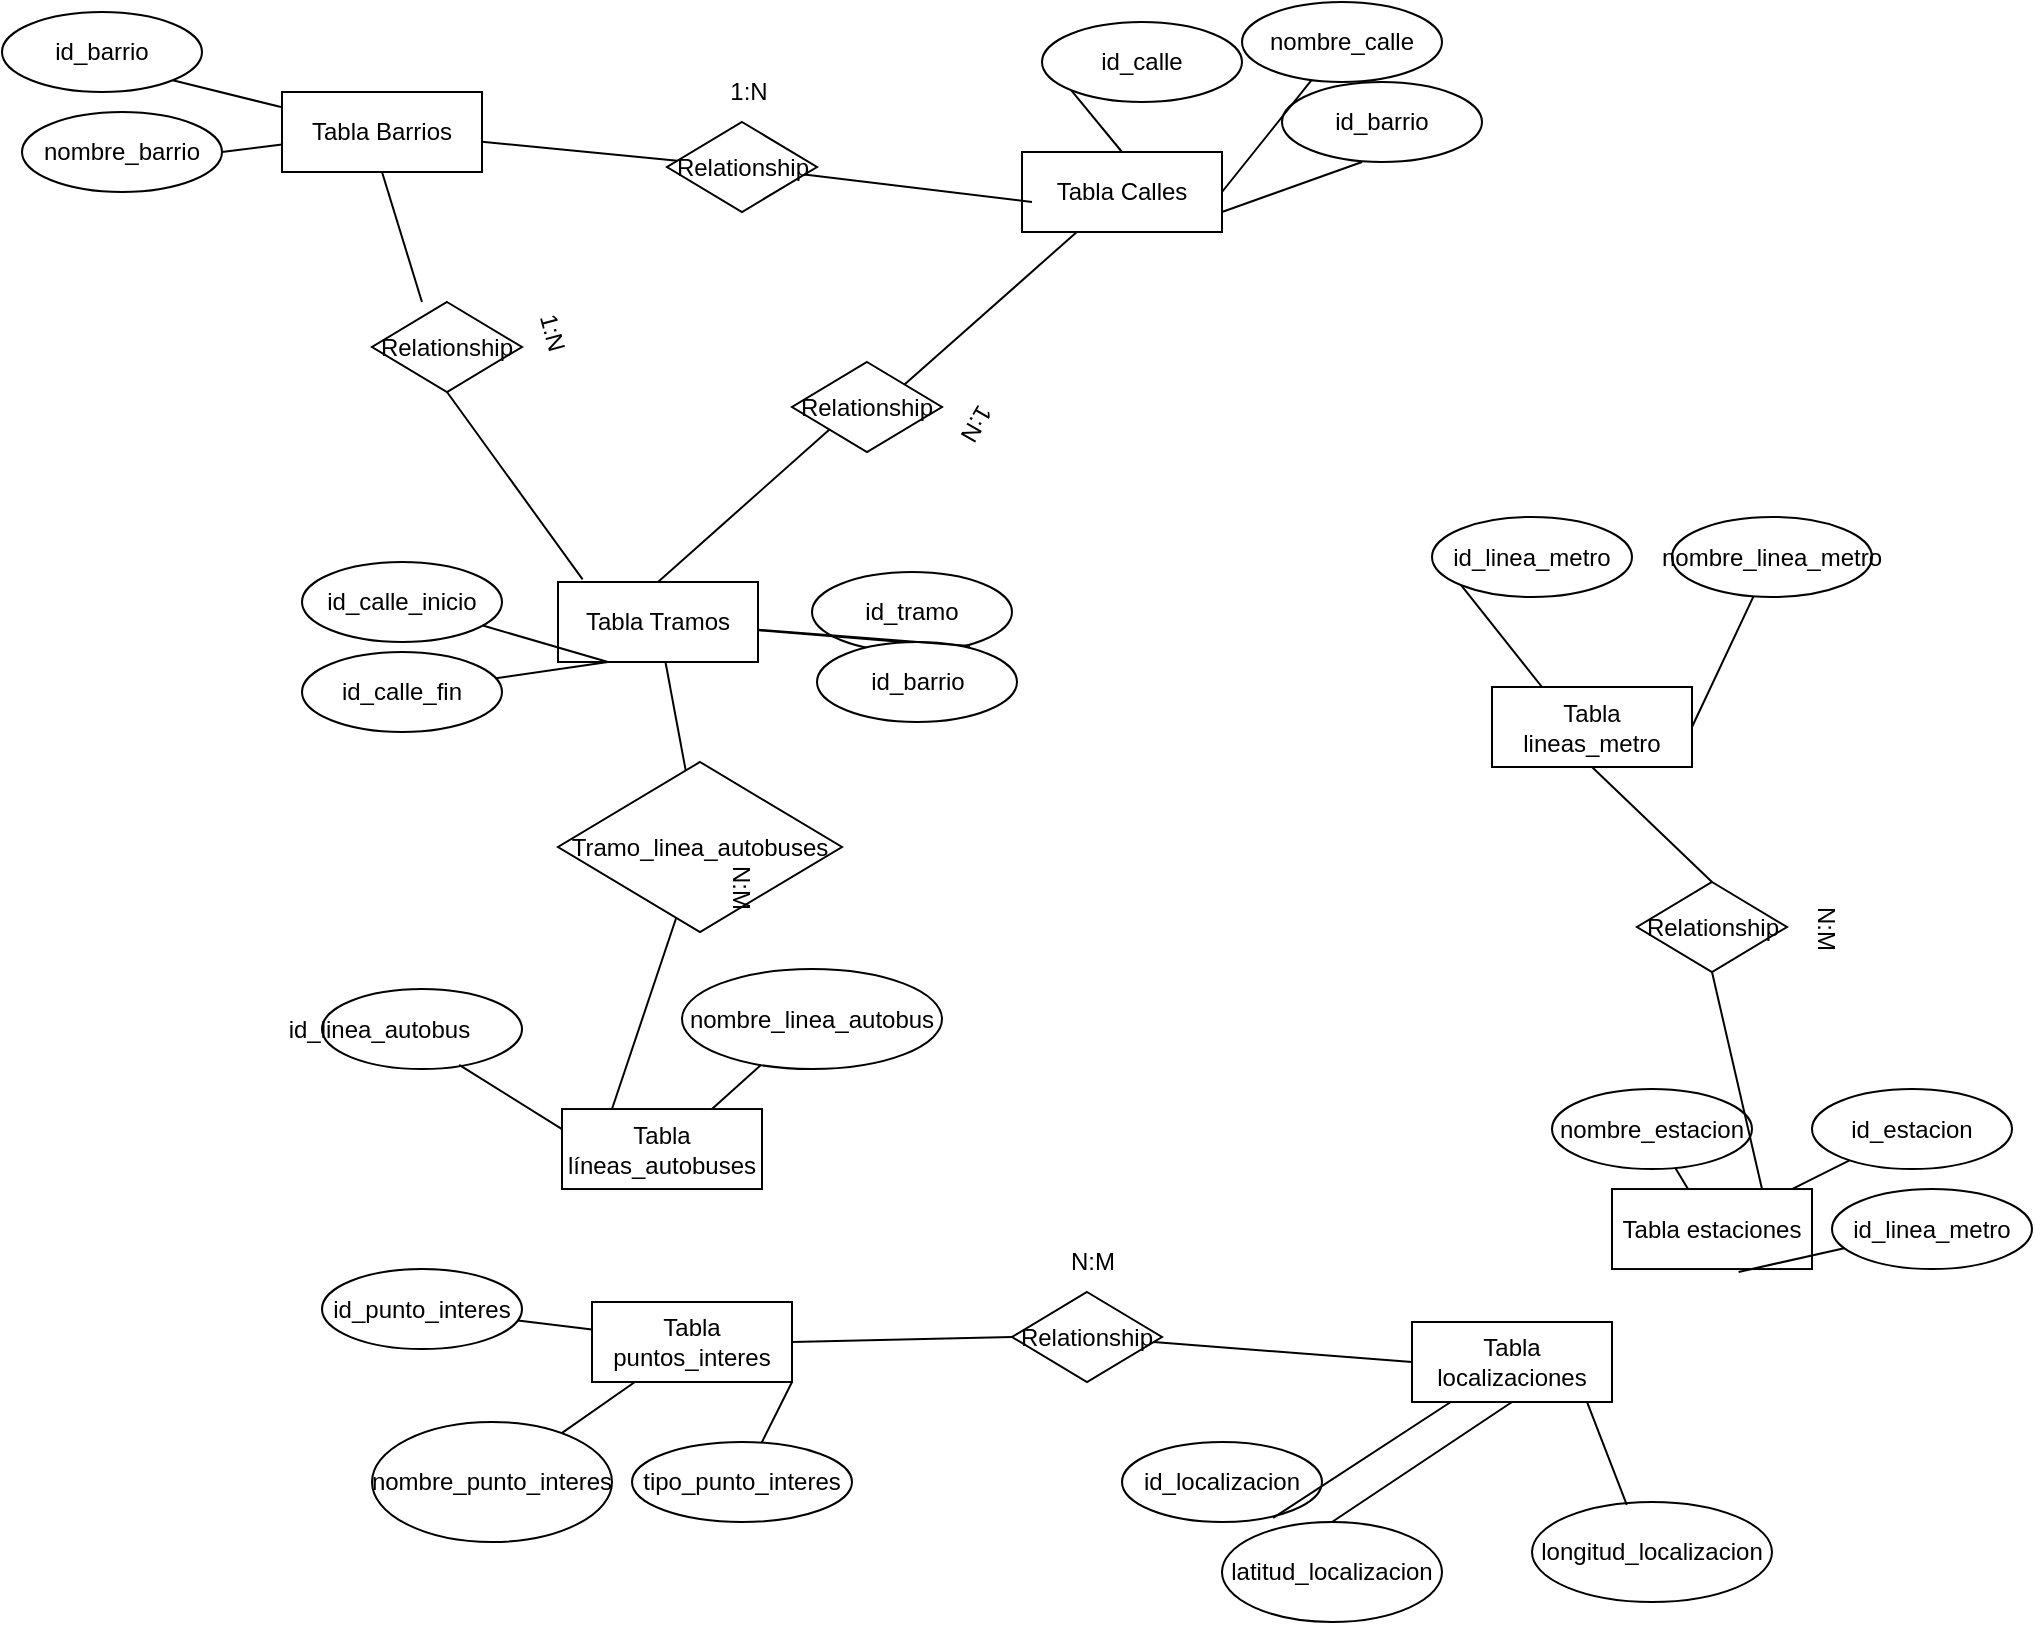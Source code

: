<mxfile version="22.1.2" type="github">
  <diagram name="Página-1" id="U7eRp_wIJ3z8M9ZFi2TI">
    <mxGraphModel dx="1941" dy="578" grid="1" gridSize="10" guides="1" tooltips="1" connect="1" arrows="1" fold="1" page="1" pageScale="1" pageWidth="827" pageHeight="1169" math="0" shadow="0">
      <root>
        <mxCell id="0" />
        <mxCell id="1" parent="0" />
        <mxCell id="X3y3t1-5_hOGcymcrG0z-1" value="Tabla Barrios" style="whiteSpace=wrap;html=1;align=center;" parent="1" vertex="1">
          <mxGeometry x="-100" y="75" width="100" height="40" as="geometry" />
        </mxCell>
        <mxCell id="X3y3t1-5_hOGcymcrG0z-2" value="Tabla Calles" style="whiteSpace=wrap;html=1;align=center;" parent="1" vertex="1">
          <mxGeometry x="270" y="105" width="100" height="40" as="geometry" />
        </mxCell>
        <mxCell id="X3y3t1-5_hOGcymcrG0z-3" value="Tabla estaciones" style="whiteSpace=wrap;html=1;align=center;" parent="1" vertex="1">
          <mxGeometry x="565" y="623.52" width="100" height="40" as="geometry" />
        </mxCell>
        <mxCell id="X3y3t1-5_hOGcymcrG0z-4" value="Tabla lineas_metro" style="whiteSpace=wrap;html=1;align=center;" parent="1" vertex="1">
          <mxGeometry x="505" y="372.5" width="100" height="40" as="geometry" />
        </mxCell>
        <mxCell id="X3y3t1-5_hOGcymcrG0z-5" value="Tabla líneas_autobuses" style="whiteSpace=wrap;html=1;align=center;" parent="1" vertex="1">
          <mxGeometry x="40" y="583.52" width="100" height="40" as="geometry" />
        </mxCell>
        <mxCell id="X3y3t1-5_hOGcymcrG0z-6" value="Tabla puntos_interes" style="whiteSpace=wrap;html=1;align=center;" parent="1" vertex="1">
          <mxGeometry x="55" y="680" width="100" height="40" as="geometry" />
        </mxCell>
        <mxCell id="X3y3t1-5_hOGcymcrG0z-7" value="Tabla localizaciones" style="whiteSpace=wrap;html=1;align=center;" parent="1" vertex="1">
          <mxGeometry x="465" y="690" width="100" height="40" as="geometry" />
        </mxCell>
        <mxCell id="X3y3t1-5_hOGcymcrG0z-8" value="Tabla Tramos" style="whiteSpace=wrap;html=1;align=center;" parent="1" vertex="1">
          <mxGeometry x="38" y="320" width="100" height="40" as="geometry" />
        </mxCell>
        <mxCell id="X3y3t1-5_hOGcymcrG0z-9" value="id_barrio" style="ellipse;whiteSpace=wrap;html=1;align=center;" parent="1" vertex="1">
          <mxGeometry x="-240" y="35" width="100" height="40" as="geometry" />
        </mxCell>
        <mxCell id="X3y3t1-5_hOGcymcrG0z-10" value="nombre_barrio" style="ellipse;whiteSpace=wrap;html=1;align=center;" parent="1" vertex="1">
          <mxGeometry x="-230" y="85" width="100" height="40" as="geometry" />
        </mxCell>
        <mxCell id="X3y3t1-5_hOGcymcrG0z-13" value="id_calle" style="ellipse;whiteSpace=wrap;html=1;align=center;" parent="1" vertex="1">
          <mxGeometry x="280" y="40" width="100" height="40" as="geometry" />
        </mxCell>
        <mxCell id="X3y3t1-5_hOGcymcrG0z-14" value="nombre_calle" style="ellipse;whiteSpace=wrap;html=1;align=center;" parent="1" vertex="1">
          <mxGeometry x="380" y="30" width="100" height="40" as="geometry" />
        </mxCell>
        <mxCell id="X3y3t1-5_hOGcymcrG0z-15" value="id_barrio" style="ellipse;whiteSpace=wrap;html=1;align=center;" parent="1" vertex="1">
          <mxGeometry x="400" y="70" width="100" height="40" as="geometry" />
        </mxCell>
        <mxCell id="X3y3t1-5_hOGcymcrG0z-17" value="id_tramo" style="ellipse;whiteSpace=wrap;html=1;align=center;" parent="1" vertex="1">
          <mxGeometry x="165" y="315" width="100" height="40" as="geometry" />
        </mxCell>
        <mxCell id="X3y3t1-5_hOGcymcrG0z-18" value="id_barrio" style="ellipse;whiteSpace=wrap;html=1;align=center;" parent="1" vertex="1">
          <mxGeometry x="167.5" y="350" width="100" height="40" as="geometry" />
        </mxCell>
        <mxCell id="X3y3t1-5_hOGcymcrG0z-19" value="id_calle_fin" style="ellipse;whiteSpace=wrap;html=1;align=center;" parent="1" vertex="1">
          <mxGeometry x="-90" y="355" width="100" height="40" as="geometry" />
        </mxCell>
        <mxCell id="X3y3t1-5_hOGcymcrG0z-20" value="id_calle_inicio" style="ellipse;whiteSpace=wrap;html=1;align=center;" parent="1" vertex="1">
          <mxGeometry x="-90" y="310" width="100" height="40" as="geometry" />
        </mxCell>
        <mxCell id="X3y3t1-5_hOGcymcrG0z-22" value="id_linea_autobus&lt;span style=&quot;white-space: pre;&quot;&gt;&#x9;&lt;/span&gt;&lt;span style=&quot;white-space: pre;&quot;&gt;&#x9;&lt;/span&gt;" style="ellipse;whiteSpace=wrap;html=1;align=center;" parent="1" vertex="1">
          <mxGeometry x="-80" y="523.52" width="100" height="40" as="geometry" />
        </mxCell>
        <mxCell id="X3y3t1-5_hOGcymcrG0z-23" value="nombre_linea_autobus" style="ellipse;whiteSpace=wrap;html=1;align=center;" parent="1" vertex="1">
          <mxGeometry x="100" y="513.52" width="130" height="50" as="geometry" />
        </mxCell>
        <mxCell id="X3y3t1-5_hOGcymcrG0z-24" value="id_linea_metro" style="ellipse;whiteSpace=wrap;html=1;align=center;" parent="1" vertex="1">
          <mxGeometry x="475" y="287.5" width="100" height="40" as="geometry" />
        </mxCell>
        <mxCell id="X3y3t1-5_hOGcymcrG0z-25" value="nombre_linea_metro" style="ellipse;whiteSpace=wrap;html=1;align=center;" parent="1" vertex="1">
          <mxGeometry x="595" y="287.5" width="100" height="40" as="geometry" />
        </mxCell>
        <mxCell id="X3y3t1-5_hOGcymcrG0z-26" value="nombre_estacion" style="ellipse;whiteSpace=wrap;html=1;align=center;" parent="1" vertex="1">
          <mxGeometry x="535" y="573.52" width="100" height="40" as="geometry" />
        </mxCell>
        <mxCell id="X3y3t1-5_hOGcymcrG0z-27" value="id_estacion" style="ellipse;whiteSpace=wrap;html=1;align=center;" parent="1" vertex="1">
          <mxGeometry x="665" y="573.52" width="100" height="40" as="geometry" />
        </mxCell>
        <mxCell id="X3y3t1-5_hOGcymcrG0z-28" value="id_linea_metro" style="ellipse;whiteSpace=wrap;html=1;align=center;" parent="1" vertex="1">
          <mxGeometry x="675" y="623.52" width="100" height="40" as="geometry" />
        </mxCell>
        <mxCell id="X3y3t1-5_hOGcymcrG0z-29" value="nombre_punto_interes" style="ellipse;whiteSpace=wrap;html=1;align=center;" parent="1" vertex="1">
          <mxGeometry x="-55" y="740" width="120" height="60" as="geometry" />
        </mxCell>
        <mxCell id="X3y3t1-5_hOGcymcrG0z-30" value="id_punto_interes" style="ellipse;whiteSpace=wrap;html=1;align=center;" parent="1" vertex="1">
          <mxGeometry x="-80" y="663.52" width="100" height="40" as="geometry" />
        </mxCell>
        <mxCell id="X3y3t1-5_hOGcymcrG0z-31" value="tipo_punto_interes" style="ellipse;whiteSpace=wrap;html=1;align=center;" parent="1" vertex="1">
          <mxGeometry x="75" y="750" width="110" height="40" as="geometry" />
        </mxCell>
        <mxCell id="X3y3t1-5_hOGcymcrG0z-32" value="latitud_localizacion" style="ellipse;whiteSpace=wrap;html=1;align=center;" parent="1" vertex="1">
          <mxGeometry x="370" y="790" width="110" height="50" as="geometry" />
        </mxCell>
        <mxCell id="X3y3t1-5_hOGcymcrG0z-33" value="longitud_localizacion" style="ellipse;whiteSpace=wrap;html=1;align=center;" parent="1" vertex="1">
          <mxGeometry x="525" y="780" width="120" height="50" as="geometry" />
        </mxCell>
        <mxCell id="X3y3t1-5_hOGcymcrG0z-34" value="id_localizacion" style="ellipse;whiteSpace=wrap;html=1;align=center;" parent="1" vertex="1">
          <mxGeometry x="320" y="750" width="100" height="40" as="geometry" />
        </mxCell>
        <mxCell id="X3y3t1-5_hOGcymcrG0z-43" value="" style="endArrow=none;html=1;rounded=0;exitX=1;exitY=1;exitDx=0;exitDy=0;" parent="1" source="X3y3t1-5_hOGcymcrG0z-9" target="X3y3t1-5_hOGcymcrG0z-1" edge="1">
          <mxGeometry relative="1" as="geometry">
            <mxPoint x="-80" y="35" as="sourcePoint" />
            <mxPoint x="80" y="35" as="targetPoint" />
          </mxGeometry>
        </mxCell>
        <mxCell id="X3y3t1-5_hOGcymcrG0z-44" value="" style="endArrow=none;html=1;rounded=0;exitX=1;exitY=0.5;exitDx=0;exitDy=0;" parent="1" source="X3y3t1-5_hOGcymcrG0z-10" target="X3y3t1-5_hOGcymcrG0z-1" edge="1">
          <mxGeometry relative="1" as="geometry">
            <mxPoint x="-114.22" y="129" as="sourcePoint" />
            <mxPoint x="-66.22" y="155" as="targetPoint" />
          </mxGeometry>
        </mxCell>
        <mxCell id="X3y3t1-5_hOGcymcrG0z-45" value="" style="endArrow=none;html=1;rounded=0;exitX=0;exitY=1;exitDx=0;exitDy=0;entryX=0.5;entryY=0;entryDx=0;entryDy=0;" parent="1" source="X3y3t1-5_hOGcymcrG0z-13" target="X3y3t1-5_hOGcymcrG0z-2" edge="1">
          <mxGeometry relative="1" as="geometry">
            <mxPoint x="190" y="50" as="sourcePoint" />
            <mxPoint x="350" y="50" as="targetPoint" />
          </mxGeometry>
        </mxCell>
        <mxCell id="X3y3t1-5_hOGcymcrG0z-46" value="" style="endArrow=none;html=1;rounded=0;entryX=1;entryY=0.5;entryDx=0;entryDy=0;" parent="1" source="X3y3t1-5_hOGcymcrG0z-14" target="X3y3t1-5_hOGcymcrG0z-2" edge="1">
          <mxGeometry relative="1" as="geometry">
            <mxPoint x="440.36" y="84" as="sourcePoint" />
            <mxPoint x="445.36" y="130" as="targetPoint" />
          </mxGeometry>
        </mxCell>
        <mxCell id="X3y3t1-5_hOGcymcrG0z-47" value="" style="endArrow=none;html=1;rounded=0;entryX=1;entryY=0.75;entryDx=0;entryDy=0;exitX=0.4;exitY=1;exitDx=0;exitDy=0;exitPerimeter=0;" parent="1" source="X3y3t1-5_hOGcymcrG0z-15" target="X3y3t1-5_hOGcymcrG0z-2" edge="1">
          <mxGeometry relative="1" as="geometry">
            <mxPoint x="489.52" y="90.12" as="sourcePoint" />
            <mxPoint x="436.52" y="151.12" as="targetPoint" />
          </mxGeometry>
        </mxCell>
        <mxCell id="X3y3t1-5_hOGcymcrG0z-49" value="" style="endArrow=none;html=1;rounded=0;exitX=0.25;exitY=1;exitDx=0;exitDy=0;" parent="1" source="X3y3t1-5_hOGcymcrG0z-8" target="X3y3t1-5_hOGcymcrG0z-20" edge="1">
          <mxGeometry relative="1" as="geometry">
            <mxPoint x="-82" y="390" as="sourcePoint" />
            <mxPoint x="-152" y="415" as="targetPoint" />
          </mxGeometry>
        </mxCell>
        <mxCell id="X3y3t1-5_hOGcymcrG0z-50" value="" style="endArrow=none;html=1;rounded=0;exitX=0.25;exitY=1;exitDx=0;exitDy=0;" parent="1" source="X3y3t1-5_hOGcymcrG0z-8" target="X3y3t1-5_hOGcymcrG0z-19" edge="1">
          <mxGeometry relative="1" as="geometry">
            <mxPoint x="-72" y="380" as="sourcePoint" />
            <mxPoint x="-142" y="405" as="targetPoint" />
          </mxGeometry>
        </mxCell>
        <mxCell id="X3y3t1-5_hOGcymcrG0z-51" value="" style="endArrow=none;html=1;rounded=0;exitX=0.43;exitY=0;exitDx=0;exitDy=0;exitPerimeter=0;" parent="1" source="X3y3t1-5_hOGcymcrG0z-18" target="X3y3t1-5_hOGcymcrG0z-8" edge="1">
          <mxGeometry relative="1" as="geometry">
            <mxPoint x="127.04" y="395" as="sourcePoint" />
            <mxPoint x="118.04" y="425" as="targetPoint" />
          </mxGeometry>
        </mxCell>
        <mxCell id="X3y3t1-5_hOGcymcrG0z-52" value="" style="endArrow=none;html=1;rounded=0;entryX=0.79;entryY=0.925;entryDx=0;entryDy=0;entryPerimeter=0;" parent="1" source="X3y3t1-5_hOGcymcrG0z-8" target="X3y3t1-5_hOGcymcrG0z-17" edge="1">
          <mxGeometry relative="1" as="geometry">
            <mxPoint x="174.09" y="352.5" as="sourcePoint" />
            <mxPoint x="136.09" y="317.5" as="targetPoint" />
          </mxGeometry>
        </mxCell>
        <mxCell id="X3y3t1-5_hOGcymcrG0z-55" value="" style="endArrow=none;html=1;rounded=0;exitX=0.686;exitY=0.949;exitDx=0;exitDy=0;exitPerimeter=0;entryX=0;entryY=0.25;entryDx=0;entryDy=0;" parent="1" source="X3y3t1-5_hOGcymcrG0z-22" target="X3y3t1-5_hOGcymcrG0z-5" edge="1">
          <mxGeometry relative="1" as="geometry">
            <mxPoint x="-130" y="623.52" as="sourcePoint" />
            <mxPoint x="30" y="623.52" as="targetPoint" />
          </mxGeometry>
        </mxCell>
        <mxCell id="X3y3t1-5_hOGcymcrG0z-56" value="" style="endArrow=none;html=1;rounded=0;entryX=0.75;entryY=0;entryDx=0;entryDy=0;" parent="1" source="X3y3t1-5_hOGcymcrG0z-23" target="X3y3t1-5_hOGcymcrG0z-5" edge="1">
          <mxGeometry relative="1" as="geometry">
            <mxPoint x="64.7" y="531.52" as="sourcePoint" />
            <mxPoint x="115.7" y="563.52" as="targetPoint" />
          </mxGeometry>
        </mxCell>
        <mxCell id="X3y3t1-5_hOGcymcrG0z-57" value="" style="endArrow=none;html=1;rounded=0;exitX=0;exitY=1;exitDx=0;exitDy=0;entryX=0.25;entryY=0;entryDx=0;entryDy=0;" parent="1" source="X3y3t1-5_hOGcymcrG0z-24" target="X3y3t1-5_hOGcymcrG0z-4" edge="1">
          <mxGeometry relative="1" as="geometry">
            <mxPoint x="424.7" y="390.5" as="sourcePoint" />
            <mxPoint x="475.7" y="422.5" as="targetPoint" />
          </mxGeometry>
        </mxCell>
        <mxCell id="X3y3t1-5_hOGcymcrG0z-58" value="" style="endArrow=none;html=1;rounded=0;entryX=1;entryY=0.5;entryDx=0;entryDy=0;" parent="1" source="X3y3t1-5_hOGcymcrG0z-25" target="X3y3t1-5_hOGcymcrG0z-4" edge="1">
          <mxGeometry relative="1" as="geometry">
            <mxPoint x="625" y="402.5" as="sourcePoint" />
            <mxPoint x="785" y="402.5" as="targetPoint" />
          </mxGeometry>
        </mxCell>
        <mxCell id="X3y3t1-5_hOGcymcrG0z-59" value="" style="endArrow=none;html=1;rounded=0;" parent="1" source="X3y3t1-5_hOGcymcrG0z-26" target="X3y3t1-5_hOGcymcrG0z-3" edge="1">
          <mxGeometry relative="1" as="geometry">
            <mxPoint x="516" y="588.52" as="sourcePoint" />
            <mxPoint x="485" y="653.52" as="targetPoint" />
          </mxGeometry>
        </mxCell>
        <mxCell id="X3y3t1-5_hOGcymcrG0z-60" value="" style="endArrow=none;html=1;rounded=0;" parent="1" source="X3y3t1-5_hOGcymcrG0z-27" target="X3y3t1-5_hOGcymcrG0z-3" edge="1">
          <mxGeometry relative="1" as="geometry">
            <mxPoint x="654.71" y="528.52" as="sourcePoint" />
            <mxPoint x="664.71" y="573.52" as="targetPoint" />
          </mxGeometry>
        </mxCell>
        <mxCell id="X3y3t1-5_hOGcymcrG0z-61" value="" style="endArrow=none;html=1;rounded=0;entryX=0.633;entryY=1.037;entryDx=0;entryDy=0;entryPerimeter=0;" parent="1" source="X3y3t1-5_hOGcymcrG0z-28" target="X3y3t1-5_hOGcymcrG0z-3" edge="1">
          <mxGeometry relative="1" as="geometry">
            <mxPoint x="665" y="643.52" as="sourcePoint" />
            <mxPoint x="625" y="643.52" as="targetPoint" />
          </mxGeometry>
        </mxCell>
        <mxCell id="X3y3t1-5_hOGcymcrG0z-62" value="" style="endArrow=none;html=1;rounded=0;" parent="1" source="X3y3t1-5_hOGcymcrG0z-6" target="X3y3t1-5_hOGcymcrG0z-30" edge="1">
          <mxGeometry relative="1" as="geometry">
            <mxPoint x="204" y="680.04" as="sourcePoint" />
            <mxPoint x="255" y="712.04" as="targetPoint" />
          </mxGeometry>
        </mxCell>
        <mxCell id="X3y3t1-5_hOGcymcrG0z-63" value="" style="endArrow=none;html=1;rounded=0;" parent="1" source="X3y3t1-5_hOGcymcrG0z-6" target="X3y3t1-5_hOGcymcrG0z-29" edge="1">
          <mxGeometry relative="1" as="geometry">
            <mxPoint x="215.81" y="792.42" as="sourcePoint" />
            <mxPoint x="184.81" y="790.42" as="targetPoint" />
          </mxGeometry>
        </mxCell>
        <mxCell id="X3y3t1-5_hOGcymcrG0z-64" value="" style="endArrow=none;html=1;rounded=0;exitX=0.756;exitY=0.949;exitDx=0;exitDy=0;exitPerimeter=0;" parent="1" source="X3y3t1-5_hOGcymcrG0z-34" target="X3y3t1-5_hOGcymcrG0z-7" edge="1">
          <mxGeometry relative="1" as="geometry">
            <mxPoint x="340.565" y="740" as="sourcePoint" />
            <mxPoint x="375.0" y="805" as="targetPoint" />
          </mxGeometry>
        </mxCell>
        <mxCell id="X3y3t1-5_hOGcymcrG0z-66" value="" style="endArrow=none;html=1;rounded=0;exitX=0.5;exitY=0;exitDx=0;exitDy=0;entryX=0.5;entryY=1;entryDx=0;entryDy=0;" parent="1" source="X3y3t1-5_hOGcymcrG0z-32" target="X3y3t1-5_hOGcymcrG0z-7" edge="1">
          <mxGeometry relative="1" as="geometry">
            <mxPoint x="401" y="754.52" as="sourcePoint" />
            <mxPoint x="465" y="749.52" as="targetPoint" />
          </mxGeometry>
        </mxCell>
        <mxCell id="X3y3t1-5_hOGcymcrG0z-67" value="" style="endArrow=none;html=1;rounded=0;exitX=0.395;exitY=0.029;exitDx=0;exitDy=0;entryX=0.874;entryY=0.993;entryDx=0;entryDy=0;entryPerimeter=0;exitPerimeter=0;" parent="1" source="X3y3t1-5_hOGcymcrG0z-33" target="X3y3t1-5_hOGcymcrG0z-7" edge="1">
          <mxGeometry relative="1" as="geometry">
            <mxPoint x="480" y="790" as="sourcePoint" />
            <mxPoint x="570" y="730" as="targetPoint" />
          </mxGeometry>
        </mxCell>
        <mxCell id="X3y3t1-5_hOGcymcrG0z-70" value="Relationship" style="shape=rhombus;perimeter=rhombusPerimeter;whiteSpace=wrap;html=1;align=center;" parent="1" vertex="1">
          <mxGeometry x="92.5" y="90" width="75" height="45" as="geometry" />
        </mxCell>
        <mxCell id="X3y3t1-5_hOGcymcrG0z-71" value="" style="endArrow=none;html=1;rounded=0;" parent="1" source="X3y3t1-5_hOGcymcrG0z-1" target="X3y3t1-5_hOGcymcrG0z-70" edge="1">
          <mxGeometry relative="1" as="geometry">
            <mxPoint x="80" y="50" as="sourcePoint" />
            <mxPoint x="240" y="50" as="targetPoint" />
          </mxGeometry>
        </mxCell>
        <mxCell id="X3y3t1-5_hOGcymcrG0z-73" value="" style="endArrow=none;html=1;rounded=0;" parent="1" source="X3y3t1-5_hOGcymcrG0z-70" edge="1">
          <mxGeometry relative="1" as="geometry">
            <mxPoint x="230.66" y="130.08" as="sourcePoint" />
            <mxPoint x="275" y="130" as="targetPoint" />
          </mxGeometry>
        </mxCell>
        <mxCell id="X3y3t1-5_hOGcymcrG0z-78" value="" style="endArrow=none;html=1;rounded=0;entryX=1;entryY=0;entryDx=0;entryDy=0;" parent="1" source="X3y3t1-5_hOGcymcrG0z-2" target="X3y3t1-5_hOGcymcrG0z-79" edge="1">
          <mxGeometry relative="1" as="geometry">
            <mxPoint x="82.27" y="290.14" as="sourcePoint" />
            <mxPoint x="220" y="240" as="targetPoint" />
          </mxGeometry>
        </mxCell>
        <mxCell id="X3y3t1-5_hOGcymcrG0z-79" value="Relationship" style="shape=rhombus;perimeter=rhombusPerimeter;whiteSpace=wrap;html=1;align=center;" parent="1" vertex="1">
          <mxGeometry x="155" y="210" width="75" height="45" as="geometry" />
        </mxCell>
        <mxCell id="X3y3t1-5_hOGcymcrG0z-80" value="" style="endArrow=none;html=1;rounded=0;entryX=0.5;entryY=0;entryDx=0;entryDy=0;exitX=0;exitY=1;exitDx=0;exitDy=0;" parent="1" source="X3y3t1-5_hOGcymcrG0z-79" target="X3y3t1-5_hOGcymcrG0z-8" edge="1">
          <mxGeometry relative="1" as="geometry">
            <mxPoint x="130.18" y="180" as="sourcePoint" />
            <mxPoint x="21.18" y="266" as="targetPoint" />
          </mxGeometry>
        </mxCell>
        <mxCell id="X3y3t1-5_hOGcymcrG0z-81" value="Relationship" style="shape=rhombus;perimeter=rhombusPerimeter;whiteSpace=wrap;html=1;align=center;" parent="1" vertex="1">
          <mxGeometry x="-55" y="180" width="75" height="45" as="geometry" />
        </mxCell>
        <mxCell id="X3y3t1-5_hOGcymcrG0z-82" value="" style="endArrow=none;html=1;rounded=0;exitX=0.5;exitY=1;exitDx=0;exitDy=0;entryX=0.333;entryY=0;entryDx=0;entryDy=0;entryPerimeter=0;" parent="1" source="X3y3t1-5_hOGcymcrG0z-1" target="X3y3t1-5_hOGcymcrG0z-81" edge="1">
          <mxGeometry relative="1" as="geometry">
            <mxPoint x="-32.73" y="125.64" as="sourcePoint" />
            <mxPoint x="65.27" y="134.64" as="targetPoint" />
          </mxGeometry>
        </mxCell>
        <mxCell id="X3y3t1-5_hOGcymcrG0z-84" value="" style="endArrow=none;html=1;rounded=0;exitX=0.5;exitY=1;exitDx=0;exitDy=0;entryX=0.123;entryY=-0.032;entryDx=0;entryDy=0;entryPerimeter=0;" parent="1" source="X3y3t1-5_hOGcymcrG0z-81" target="X3y3t1-5_hOGcymcrG0z-8" edge="1">
          <mxGeometry relative="1" as="geometry">
            <mxPoint x="60.02" y="180" as="sourcePoint" />
            <mxPoint x="98.02" y="245" as="targetPoint" />
          </mxGeometry>
        </mxCell>
        <mxCell id="X3y3t1-5_hOGcymcrG0z-86" value="" style="endArrow=none;html=1;rounded=0;exitX=0.5;exitY=1;exitDx=0;exitDy=0;entryX=0.5;entryY=0;entryDx=0;entryDy=0;" parent="1" source="X3y3t1-5_hOGcymcrG0z-4" target="X3y3t1-5_hOGcymcrG0z-87" edge="1">
          <mxGeometry relative="1" as="geometry">
            <mxPoint x="464.6" y="296.25" as="sourcePoint" />
            <mxPoint x="550" y="450" as="targetPoint" />
          </mxGeometry>
        </mxCell>
        <mxCell id="X3y3t1-5_hOGcymcrG0z-87" value="Relationship" style="shape=rhombus;perimeter=rhombusPerimeter;whiteSpace=wrap;html=1;align=center;" parent="1" vertex="1">
          <mxGeometry x="577.5" y="470" width="75" height="45" as="geometry" />
        </mxCell>
        <mxCell id="X3y3t1-5_hOGcymcrG0z-88" value="" style="endArrow=none;html=1;rounded=0;exitX=0.5;exitY=1;exitDx=0;exitDy=0;entryX=0.75;entryY=0;entryDx=0;entryDy=0;" parent="1" source="X3y3t1-5_hOGcymcrG0z-87" target="X3y3t1-5_hOGcymcrG0z-3" edge="1">
          <mxGeometry relative="1" as="geometry">
            <mxPoint x="465" y="480.5" as="sourcePoint" />
            <mxPoint x="525" y="537.5" as="targetPoint" />
          </mxGeometry>
        </mxCell>
        <mxCell id="X3y3t1-5_hOGcymcrG0z-89" value="" style="endArrow=none;html=1;rounded=0;" parent="1" source="X3y3t1-5_hOGcymcrG0z-8" target="X3y3t1-5_hOGcymcrG0z-90" edge="1">
          <mxGeometry relative="1" as="geometry">
            <mxPoint x="20.5" y="479.8" as="sourcePoint" />
            <mxPoint x="88" y="470" as="targetPoint" />
          </mxGeometry>
        </mxCell>
        <mxCell id="X3y3t1-5_hOGcymcrG0z-90" value="Tramo_linea_autobuses" style="shape=rhombus;perimeter=rhombusPerimeter;whiteSpace=wrap;html=1;align=center;" parent="1" vertex="1">
          <mxGeometry x="38" y="410" width="142" height="85" as="geometry" />
        </mxCell>
        <mxCell id="X3y3t1-5_hOGcymcrG0z-91" value="" style="endArrow=none;html=1;rounded=0;entryX=0.25;entryY=0;entryDx=0;entryDy=0;" parent="1" source="X3y3t1-5_hOGcymcrG0z-90" target="X3y3t1-5_hOGcymcrG0z-5" edge="1">
          <mxGeometry relative="1" as="geometry">
            <mxPoint x="154.89" y="432.31" as="sourcePoint" />
            <mxPoint x="146.89" y="523.31" as="targetPoint" />
          </mxGeometry>
        </mxCell>
        <mxCell id="X3y3t1-5_hOGcymcrG0z-93" value="" style="endArrow=none;html=1;rounded=0;exitX=1;exitY=1;exitDx=0;exitDy=0;" parent="1" source="X3y3t1-5_hOGcymcrG0z-6" target="X3y3t1-5_hOGcymcrG0z-31" edge="1">
          <mxGeometry relative="1" as="geometry">
            <mxPoint x="200.25" y="680" as="sourcePoint" />
            <mxPoint x="165.25" y="790" as="targetPoint" />
          </mxGeometry>
        </mxCell>
        <mxCell id="X3y3t1-5_hOGcymcrG0z-94" value="" style="endArrow=none;html=1;rounded=0;entryX=1;entryY=0.5;entryDx=0;entryDy=0;exitX=0;exitY=0.5;exitDx=0;exitDy=0;" parent="1" source="X3y3t1-5_hOGcymcrG0z-96" target="X3y3t1-5_hOGcymcrG0z-6" edge="1">
          <mxGeometry relative="1" as="geometry">
            <mxPoint x="235" y="690" as="sourcePoint" />
            <mxPoint x="220.43" y="739.7" as="targetPoint" />
          </mxGeometry>
        </mxCell>
        <mxCell id="X3y3t1-5_hOGcymcrG0z-96" value="Relationship" style="shape=rhombus;perimeter=rhombusPerimeter;whiteSpace=wrap;html=1;align=center;" parent="1" vertex="1">
          <mxGeometry x="265" y="675" width="75" height="45" as="geometry" />
        </mxCell>
        <mxCell id="X3y3t1-5_hOGcymcrG0z-97" value="" style="endArrow=none;html=1;rounded=0;exitX=0;exitY=0.5;exitDx=0;exitDy=0;" parent="1" source="X3y3t1-5_hOGcymcrG0z-7" target="X3y3t1-5_hOGcymcrG0z-96" edge="1">
          <mxGeometry relative="1" as="geometry">
            <mxPoint x="397.5" y="690.5" as="sourcePoint" />
            <mxPoint x="342.5" y="692.5" as="targetPoint" />
          </mxGeometry>
        </mxCell>
        <mxCell id="X3y3t1-5_hOGcymcrG0z-98" value="1:N" style="text;html=1;align=center;verticalAlign=middle;resizable=0;points=[];autosize=1;strokeColor=none;fillColor=none;" parent="1" vertex="1">
          <mxGeometry x="113" y="60" width="40" height="30" as="geometry" />
        </mxCell>
        <mxCell id="X3y3t1-5_hOGcymcrG0z-99" value="N:M" style="text;html=1;align=center;verticalAlign=middle;resizable=0;points=[];autosize=1;strokeColor=none;fillColor=none;rotation=90;" parent="1" vertex="1">
          <mxGeometry x="105" y="457.5" width="50" height="30" as="geometry" />
        </mxCell>
        <mxCell id="X3y3t1-5_hOGcymcrG0z-100" value="N:M" style="text;html=1;align=center;verticalAlign=middle;resizable=0;points=[];autosize=1;strokeColor=none;fillColor=none;rotation=90;" parent="1" vertex="1">
          <mxGeometry x="647.5" y="477.5" width="50" height="30" as="geometry" />
        </mxCell>
        <mxCell id="X3y3t1-5_hOGcymcrG0z-102" value="N:M" style="text;html=1;align=center;verticalAlign=middle;resizable=0;points=[];autosize=1;strokeColor=none;fillColor=none;rotation=0;" parent="1" vertex="1">
          <mxGeometry x="280" y="645" width="50" height="30" as="geometry" />
        </mxCell>
        <mxCell id="X3y3t1-5_hOGcymcrG0z-103" value="1:N" style="text;html=1;align=center;verticalAlign=middle;resizable=0;points=[];autosize=1;strokeColor=none;fillColor=none;rotation=120;" parent="1" vertex="1">
          <mxGeometry x="227.5" y="225" width="40" height="30" as="geometry" />
        </mxCell>
        <mxCell id="X3y3t1-5_hOGcymcrG0z-104" value="1:N" style="text;html=1;align=center;verticalAlign=middle;resizable=0;points=[];autosize=1;strokeColor=none;fillColor=none;rotation=75;" parent="1" vertex="1">
          <mxGeometry x="15" y="180" width="40" height="30" as="geometry" />
        </mxCell>
      </root>
    </mxGraphModel>
  </diagram>
</mxfile>
